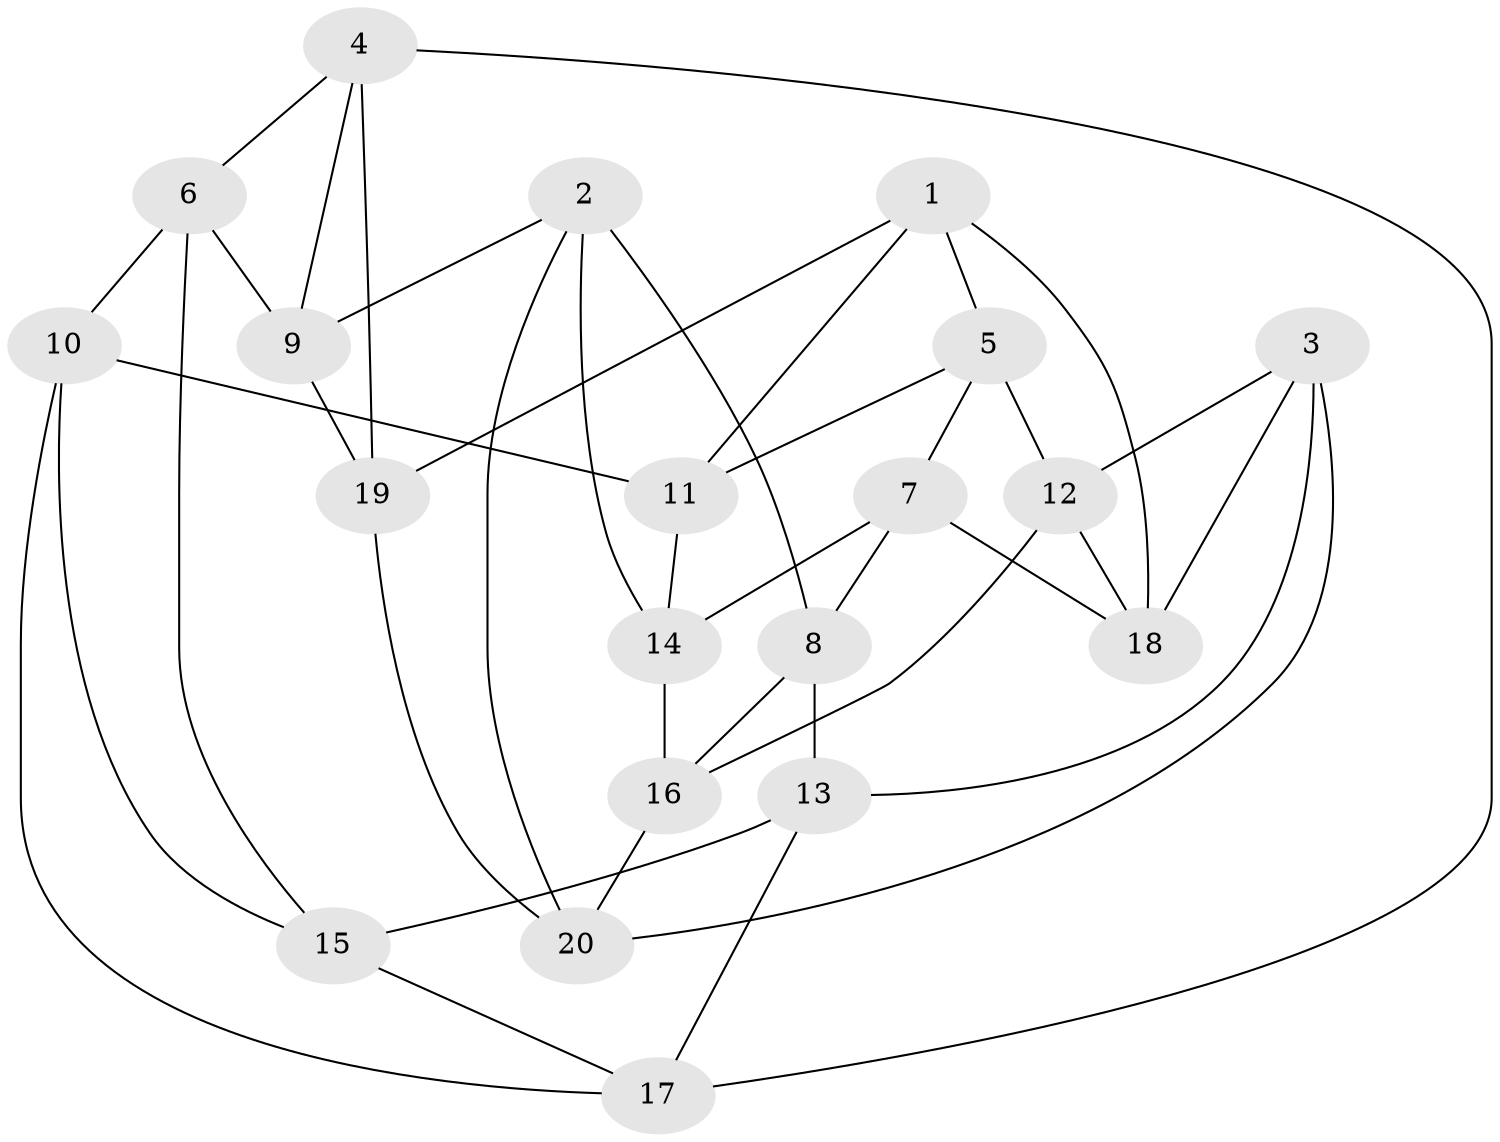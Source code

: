 // Generated by graph-tools (version 1.1) at 2025/46/02/15/25 05:46:28]
// undirected, 20 vertices, 40 edges
graph export_dot {
graph [start="1"]
  node [color=gray90,style=filled];
  1;
  2;
  3;
  4;
  5;
  6;
  7;
  8;
  9;
  10;
  11;
  12;
  13;
  14;
  15;
  16;
  17;
  18;
  19;
  20;
  1 -- 19;
  1 -- 11;
  1 -- 5;
  1 -- 18;
  2 -- 8;
  2 -- 20;
  2 -- 9;
  2 -- 14;
  3 -- 20;
  3 -- 13;
  3 -- 18;
  3 -- 12;
  4 -- 19;
  4 -- 17;
  4 -- 9;
  4 -- 6;
  5 -- 12;
  5 -- 11;
  5 -- 7;
  6 -- 10;
  6 -- 9;
  6 -- 15;
  7 -- 14;
  7 -- 18;
  7 -- 8;
  8 -- 16;
  8 -- 13;
  9 -- 19;
  10 -- 15;
  10 -- 17;
  10 -- 11;
  11 -- 14;
  12 -- 16;
  12 -- 18;
  13 -- 17;
  13 -- 15;
  14 -- 16;
  15 -- 17;
  16 -- 20;
  19 -- 20;
}
